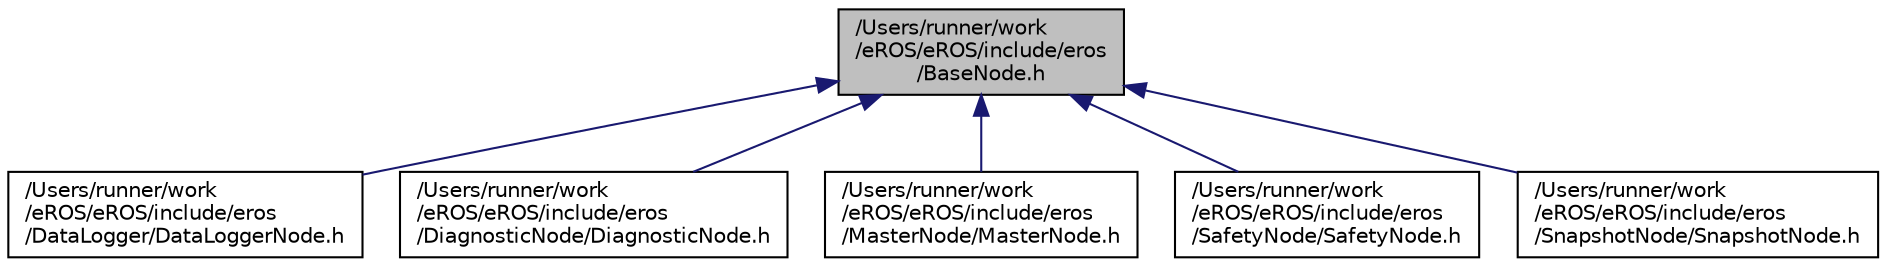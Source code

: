 digraph "/Users/runner/work/eROS/eROS/include/eros/BaseNode.h"
{
 // LATEX_PDF_SIZE
  edge [fontname="Helvetica",fontsize="10",labelfontname="Helvetica",labelfontsize="10"];
  node [fontname="Helvetica",fontsize="10",shape=record];
  Node1 [label="/Users/runner/work\l/eROS/eROS/include/eros\l/BaseNode.h",height=0.2,width=0.4,color="black", fillcolor="grey75", style="filled", fontcolor="black",tooltip=" "];
  Node1 -> Node2 [dir="back",color="midnightblue",fontsize="10",style="solid",fontname="Helvetica"];
  Node2 [label="/Users/runner/work\l/eROS/eROS/include/eros\l/DataLogger/DataLoggerNode.h",height=0.2,width=0.4,color="black", fillcolor="white", style="filled",URL="$DataLoggerNode_8h.html",tooltip=" "];
  Node1 -> Node3 [dir="back",color="midnightblue",fontsize="10",style="solid",fontname="Helvetica"];
  Node3 [label="/Users/runner/work\l/eROS/eROS/include/eros\l/DiagnosticNode/DiagnosticNode.h",height=0.2,width=0.4,color="black", fillcolor="white", style="filled",URL="$DiagnosticNode_8h.html",tooltip=" "];
  Node1 -> Node4 [dir="back",color="midnightblue",fontsize="10",style="solid",fontname="Helvetica"];
  Node4 [label="/Users/runner/work\l/eROS/eROS/include/eros\l/MasterNode/MasterNode.h",height=0.2,width=0.4,color="black", fillcolor="white", style="filled",URL="$MasterNode_8h.html",tooltip=" "];
  Node1 -> Node5 [dir="back",color="midnightblue",fontsize="10",style="solid",fontname="Helvetica"];
  Node5 [label="/Users/runner/work\l/eROS/eROS/include/eros\l/SafetyNode/SafetyNode.h",height=0.2,width=0.4,color="black", fillcolor="white", style="filled",URL="$SafetyNode_8h.html",tooltip=" "];
  Node1 -> Node6 [dir="back",color="midnightblue",fontsize="10",style="solid",fontname="Helvetica"];
  Node6 [label="/Users/runner/work\l/eROS/eROS/include/eros\l/SnapshotNode/SnapshotNode.h",height=0.2,width=0.4,color="black", fillcolor="white", style="filled",URL="$SnapshotNode_8h.html",tooltip=" "];
}
